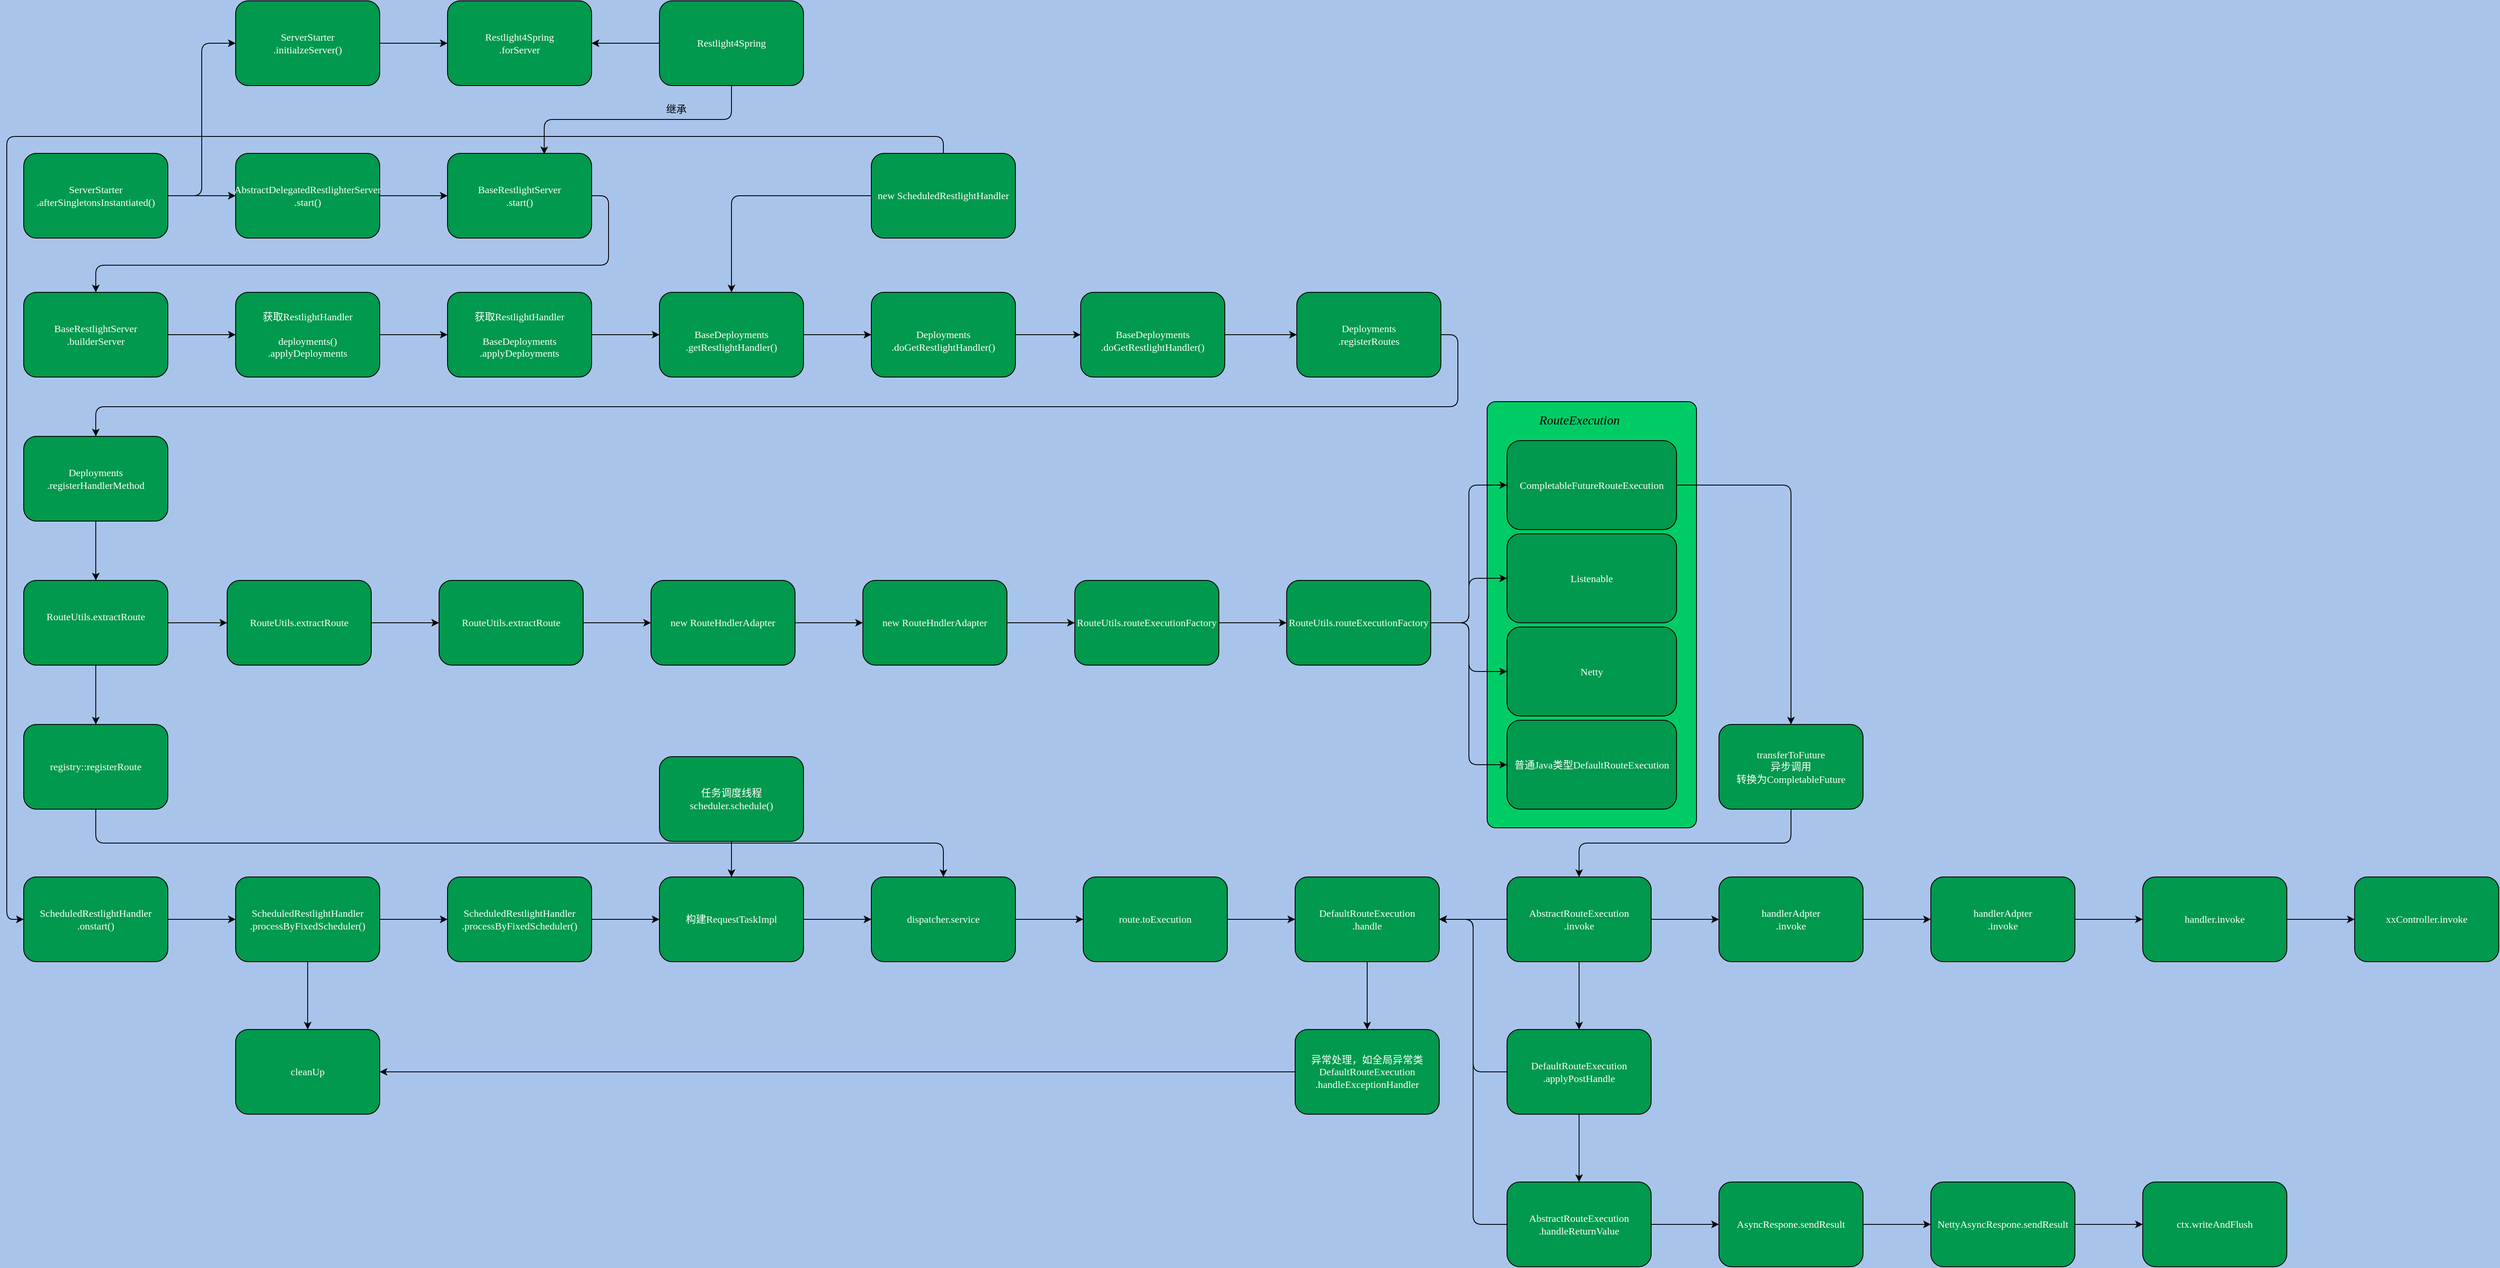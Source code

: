 <mxfile version="20.3.7" type="github">
  <diagram id="C5RBs43oDa-KdzZeNtuy" name="Page-1">
    <mxGraphModel dx="1422" dy="706" grid="0" gridSize="10" guides="1" tooltips="1" connect="1" arrows="1" fold="1" page="1" pageScale="1" pageWidth="827" pageHeight="1169" background="#A9C4EB" math="0" shadow="0">
      <root>
        <mxCell id="WIyWlLk6GJQsqaUBKTNV-0" />
        <mxCell id="WIyWlLk6GJQsqaUBKTNV-1" parent="WIyWlLk6GJQsqaUBKTNV-0" />
        <mxCell id="prYUTEqgyWqtFhs45lwp-0" value="" style="rounded=1;whiteSpace=wrap;html=1;fontFamily=Comic Sans MS;fontSize=11;fontColor=#FFFFFF;fillColor=#00CC66;arcSize=4;strokeWidth=1;" vertex="1" parent="WIyWlLk6GJQsqaUBKTNV-1">
          <mxGeometry x="1796.5" y="563" width="247" height="503" as="geometry" />
        </mxCell>
        <mxCell id="prYUTEqgyWqtFhs45lwp-1" value="" style="edgeStyle=orthogonalEdgeStyle;rounded=0;orthogonalLoop=1;jettySize=auto;html=1;fontColor=#FFFFFF;fontFamily=Comic Sans MS;" edge="1" parent="WIyWlLk6GJQsqaUBKTNV-1" source="prYUTEqgyWqtFhs45lwp-2" target="prYUTEqgyWqtFhs45lwp-5">
          <mxGeometry relative="1" as="geometry" />
        </mxCell>
        <object label="Deployments&lt;br&gt;.registerHandlerMethod&lt;font&gt;&lt;br&gt;&lt;/font&gt;" placeholders="1" type="party" name="Party" id="prYUTEqgyWqtFhs45lwp-2">
          <mxCell style="rounded=1;whiteSpace=wrap;html=1;comic=0;recursiveResize=1;fillColor=#00994D;fontColor=#FFFFFF;fontFamily=Comic Sans MS;" vertex="1" parent="WIyWlLk6GJQsqaUBKTNV-1">
            <mxGeometry x="70" y="604" width="170" height="100" as="geometry" />
          </mxCell>
        </object>
        <mxCell id="prYUTEqgyWqtFhs45lwp-3" value="" style="edgeStyle=orthogonalEdgeStyle;rounded=0;orthogonalLoop=1;jettySize=auto;html=1;fontColor=#FFFFFF;fontFamily=Comic Sans MS;" edge="1" parent="WIyWlLk6GJQsqaUBKTNV-1" source="prYUTEqgyWqtFhs45lwp-5" target="prYUTEqgyWqtFhs45lwp-7">
          <mxGeometry relative="1" as="geometry" />
        </mxCell>
        <mxCell id="prYUTEqgyWqtFhs45lwp-4" value="" style="edgeStyle=orthogonalEdgeStyle;rounded=0;orthogonalLoop=1;jettySize=auto;html=1;fontColor=#FFFFFF;fontFamily=Comic Sans MS;" edge="1" parent="WIyWlLk6GJQsqaUBKTNV-1" source="prYUTEqgyWqtFhs45lwp-5" target="prYUTEqgyWqtFhs45lwp-9">
          <mxGeometry relative="1" as="geometry" />
        </mxCell>
        <object label="RouteUtils.extractRoute&lt;br&gt;&lt;font&gt;&lt;br&gt;&lt;/font&gt;" placeholders="1" type="party" name="Party" id="prYUTEqgyWqtFhs45lwp-5">
          <mxCell style="rounded=1;whiteSpace=wrap;html=1;comic=0;recursiveResize=1;fillColor=#00994D;fontColor=#FFFFFF;fontFamily=Comic Sans MS;" vertex="1" parent="WIyWlLk6GJQsqaUBKTNV-1">
            <mxGeometry x="70" y="774" width="170" height="100" as="geometry" />
          </mxCell>
        </object>
        <mxCell id="prYUTEqgyWqtFhs45lwp-6" value="" style="edgeStyle=orthogonalEdgeStyle;shape=connector;rounded=1;orthogonalLoop=1;jettySize=auto;html=1;labelBackgroundColor=default;fontFamily=Comic Sans MS;fontSize=11;fontColor=#FFFFFF;endArrow=classic;strokeColor=default;entryX=0.5;entryY=0;entryDx=0;entryDy=0;exitX=0.5;exitY=1;exitDx=0;exitDy=0;" edge="1" parent="WIyWlLk6GJQsqaUBKTNV-1" source="prYUTEqgyWqtFhs45lwp-7" target="prYUTEqgyWqtFhs45lwp-71">
          <mxGeometry relative="1" as="geometry">
            <mxPoint x="320" y="994" as="targetPoint" />
          </mxGeometry>
        </mxCell>
        <object label="registry::registerRoute" placeholders="1" type="party" name="Party" id="prYUTEqgyWqtFhs45lwp-7">
          <mxCell style="rounded=1;whiteSpace=wrap;html=1;comic=0;recursiveResize=1;fillColor=#00994D;fontColor=#FFFFFF;fontFamily=Comic Sans MS;" vertex="1" parent="WIyWlLk6GJQsqaUBKTNV-1">
            <mxGeometry x="70" y="944" width="170" height="100" as="geometry" />
          </mxCell>
        </object>
        <mxCell id="prYUTEqgyWqtFhs45lwp-8" value="" style="edgeStyle=orthogonalEdgeStyle;rounded=0;orthogonalLoop=1;jettySize=auto;html=1;fontColor=#FFFFFF;fontFamily=Comic Sans MS;" edge="1" parent="WIyWlLk6GJQsqaUBKTNV-1" source="prYUTEqgyWqtFhs45lwp-9" target="prYUTEqgyWqtFhs45lwp-11">
          <mxGeometry relative="1" as="geometry" />
        </mxCell>
        <object label="&lt;font&gt;RouteUtils.extractRoute&lt;br&gt;&lt;/font&gt;" placeholders="1" type="party" name="Party" id="prYUTEqgyWqtFhs45lwp-9">
          <mxCell style="rounded=1;whiteSpace=wrap;html=1;comic=0;recursiveResize=1;fillColor=#00994D;fontColor=#FFFFFF;fontFamily=Comic Sans MS;" vertex="1" parent="WIyWlLk6GJQsqaUBKTNV-1">
            <mxGeometry x="310" y="774" width="170" height="100" as="geometry" />
          </mxCell>
        </object>
        <mxCell id="prYUTEqgyWqtFhs45lwp-10" value="" style="edgeStyle=orthogonalEdgeStyle;rounded=0;orthogonalLoop=1;jettySize=auto;html=1;fontColor=#FFFFFF;fontFamily=Comic Sans MS;" edge="1" parent="WIyWlLk6GJQsqaUBKTNV-1" source="prYUTEqgyWqtFhs45lwp-11" target="prYUTEqgyWqtFhs45lwp-13">
          <mxGeometry relative="1" as="geometry" />
        </mxCell>
        <object label="&lt;font&gt;RouteUtils.extractRoute&lt;br&gt;&lt;/font&gt;" placeholders="1" type="party" name="Party" id="prYUTEqgyWqtFhs45lwp-11">
          <mxCell style="rounded=1;whiteSpace=wrap;html=1;comic=0;recursiveResize=1;fillColor=#00994D;fontColor=#FFFFFF;fontFamily=Comic Sans MS;" vertex="1" parent="WIyWlLk6GJQsqaUBKTNV-1">
            <mxGeometry x="560" y="774" width="170" height="100" as="geometry" />
          </mxCell>
        </object>
        <mxCell id="prYUTEqgyWqtFhs45lwp-12" value="" style="edgeStyle=orthogonalEdgeStyle;rounded=0;orthogonalLoop=1;jettySize=auto;html=1;fontColor=#FFFFFF;fontFamily=Comic Sans MS;" edge="1" parent="WIyWlLk6GJQsqaUBKTNV-1" source="prYUTEqgyWqtFhs45lwp-13" target="prYUTEqgyWqtFhs45lwp-15">
          <mxGeometry relative="1" as="geometry" />
        </mxCell>
        <object label="&lt;font&gt;new RouteHndlerAdapter&lt;br&gt;&lt;/font&gt;" placeholders="1" type="party" name="Party" id="prYUTEqgyWqtFhs45lwp-13">
          <mxCell style="rounded=1;whiteSpace=wrap;html=1;comic=0;recursiveResize=1;fillColor=#00994D;fontColor=#FFFFFF;fontFamily=Comic Sans MS;" vertex="1" parent="WIyWlLk6GJQsqaUBKTNV-1">
            <mxGeometry x="810" y="774" width="170" height="100" as="geometry" />
          </mxCell>
        </object>
        <mxCell id="prYUTEqgyWqtFhs45lwp-14" value="" style="edgeStyle=orthogonalEdgeStyle;rounded=0;orthogonalLoop=1;jettySize=auto;html=1;fontColor=#FFFFFF;fontFamily=Comic Sans MS;" edge="1" parent="WIyWlLk6GJQsqaUBKTNV-1" source="prYUTEqgyWqtFhs45lwp-15" target="prYUTEqgyWqtFhs45lwp-17">
          <mxGeometry relative="1" as="geometry" />
        </mxCell>
        <object label="&lt;font&gt;new RouteHndlerAdapter&lt;br&gt;&lt;/font&gt;" placeholders="1" type="party" name="Party" id="prYUTEqgyWqtFhs45lwp-15">
          <mxCell style="rounded=1;whiteSpace=wrap;html=1;comic=0;recursiveResize=1;fillColor=#00994D;fontColor=#FFFFFF;fontFamily=Comic Sans MS;" vertex="1" parent="WIyWlLk6GJQsqaUBKTNV-1">
            <mxGeometry x="1060" y="774" width="170" height="100" as="geometry" />
          </mxCell>
        </object>
        <mxCell id="prYUTEqgyWqtFhs45lwp-16" value="" style="edgeStyle=orthogonalEdgeStyle;rounded=0;orthogonalLoop=1;jettySize=auto;html=1;fontColor=#FFFFFF;fontFamily=Comic Sans MS;" edge="1" parent="WIyWlLk6GJQsqaUBKTNV-1" source="prYUTEqgyWqtFhs45lwp-17" target="prYUTEqgyWqtFhs45lwp-22">
          <mxGeometry relative="1" as="geometry" />
        </mxCell>
        <object label="&lt;font&gt;RouteUtils.routeExecutionFactory&lt;br&gt;&lt;/font&gt;" placeholders="1" type="party" name="Party" id="prYUTEqgyWqtFhs45lwp-17">
          <mxCell style="rounded=1;whiteSpace=wrap;html=1;comic=0;recursiveResize=1;fillColor=#00994D;fontColor=#FFFFFF;fontFamily=Comic Sans MS;" vertex="1" parent="WIyWlLk6GJQsqaUBKTNV-1">
            <mxGeometry x="1310" y="774" width="170" height="100" as="geometry" />
          </mxCell>
        </object>
        <mxCell id="prYUTEqgyWqtFhs45lwp-18" style="edgeStyle=orthogonalEdgeStyle;rounded=1;orthogonalLoop=1;jettySize=auto;html=1;exitX=1;exitY=0.5;exitDx=0;exitDy=0;entryX=0;entryY=0.5;entryDx=0;entryDy=0;fontColor=#FFFFFF;fontFamily=Comic Sans MS;" edge="1" parent="WIyWlLk6GJQsqaUBKTNV-1" source="prYUTEqgyWqtFhs45lwp-22" target="prYUTEqgyWqtFhs45lwp-24">
          <mxGeometry relative="1" as="geometry" />
        </mxCell>
        <mxCell id="prYUTEqgyWqtFhs45lwp-19" style="edgeStyle=orthogonalEdgeStyle;rounded=1;orthogonalLoop=1;jettySize=auto;html=1;exitX=1;exitY=0.5;exitDx=0;exitDy=0;entryX=0;entryY=0.5;entryDx=0;entryDy=0;fontColor=#FFFFFF;fontFamily=Comic Sans MS;" edge="1" parent="WIyWlLk6GJQsqaUBKTNV-1" source="prYUTEqgyWqtFhs45lwp-22" target="prYUTEqgyWqtFhs45lwp-25">
          <mxGeometry relative="1" as="geometry" />
        </mxCell>
        <mxCell id="prYUTEqgyWqtFhs45lwp-20" style="edgeStyle=orthogonalEdgeStyle;rounded=1;orthogonalLoop=1;jettySize=auto;html=1;exitX=1;exitY=0.5;exitDx=0;exitDy=0;entryX=0;entryY=0.5;entryDx=0;entryDy=0;fontColor=#FFFFFF;fontFamily=Comic Sans MS;" edge="1" parent="WIyWlLk6GJQsqaUBKTNV-1" source="prYUTEqgyWqtFhs45lwp-22" target="prYUTEqgyWqtFhs45lwp-26">
          <mxGeometry relative="1" as="geometry" />
        </mxCell>
        <mxCell id="prYUTEqgyWqtFhs45lwp-21" style="edgeStyle=orthogonalEdgeStyle;rounded=1;orthogonalLoop=1;jettySize=auto;html=1;exitX=1;exitY=0.5;exitDx=0;exitDy=0;entryX=0;entryY=0.5;entryDx=0;entryDy=0;fontColor=#FFFFFF;fontFamily=Comic Sans MS;" edge="1" parent="WIyWlLk6GJQsqaUBKTNV-1" source="prYUTEqgyWqtFhs45lwp-22" target="prYUTEqgyWqtFhs45lwp-27">
          <mxGeometry relative="1" as="geometry" />
        </mxCell>
        <object label="&lt;font&gt;RouteUtils.routeExecutionFactory&lt;br&gt;&lt;/font&gt;" placeholders="1" type="party" name="Party" id="prYUTEqgyWqtFhs45lwp-22">
          <mxCell style="rounded=1;whiteSpace=wrap;html=1;comic=0;recursiveResize=1;fillColor=#00994D;fontColor=#FFFFFF;fontFamily=Comic Sans MS;" vertex="1" parent="WIyWlLk6GJQsqaUBKTNV-1">
            <mxGeometry x="1560" y="774" width="170" height="100" as="geometry" />
          </mxCell>
        </object>
        <mxCell id="prYUTEqgyWqtFhs45lwp-23" style="edgeStyle=orthogonalEdgeStyle;shape=connector;rounded=1;orthogonalLoop=1;jettySize=auto;html=1;exitX=1;exitY=0.5;exitDx=0;exitDy=0;labelBackgroundColor=default;fontFamily=Comic Sans MS;fontSize=15;fontColor=#000000;endArrow=classic;strokeColor=default;" edge="1" parent="WIyWlLk6GJQsqaUBKTNV-1" source="prYUTEqgyWqtFhs45lwp-24" target="prYUTEqgyWqtFhs45lwp-95">
          <mxGeometry relative="1" as="geometry" />
        </mxCell>
        <object label="&lt;font&gt;CompletableFutureRouteExecution&lt;br&gt;&lt;/font&gt;" placeholders="1" type="party" name="Party" id="prYUTEqgyWqtFhs45lwp-24">
          <mxCell style="rounded=1;whiteSpace=wrap;html=1;comic=0;recursiveResize=1;fillColor=#00994D;fontColor=#FFFFFF;fontFamily=Comic Sans MS;" vertex="1" parent="WIyWlLk6GJQsqaUBKTNV-1">
            <mxGeometry x="1820" y="609" width="200" height="105" as="geometry" />
          </mxCell>
        </object>
        <object label="&lt;font&gt;Listenable&lt;br&gt;&lt;/font&gt;" placeholders="1" type="party" name="Party" id="prYUTEqgyWqtFhs45lwp-25">
          <mxCell style="rounded=1;whiteSpace=wrap;html=1;comic=0;recursiveResize=1;fillColor=#00994D;fontColor=#FFFFFF;fontFamily=Comic Sans MS;" vertex="1" parent="WIyWlLk6GJQsqaUBKTNV-1">
            <mxGeometry x="1820" y="719" width="200" height="105" as="geometry" />
          </mxCell>
        </object>
        <object label="&lt;font&gt;Netty&lt;br&gt;&lt;/font&gt;" placeholders="1" type="party" name="Party" id="prYUTEqgyWqtFhs45lwp-26">
          <mxCell style="rounded=1;whiteSpace=wrap;html=1;comic=0;recursiveResize=1;fillColor=#00994D;fontColor=#FFFFFF;fontFamily=Comic Sans MS;" vertex="1" parent="WIyWlLk6GJQsqaUBKTNV-1">
            <mxGeometry x="1820" y="829" width="200" height="105" as="geometry" />
          </mxCell>
        </object>
        <object label="&lt;font&gt;普通Java类型DefaultRouteExecution&lt;br&gt;&lt;/font&gt;" placeholders="1" type="party" name="Party" id="prYUTEqgyWqtFhs45lwp-27">
          <mxCell style="rounded=1;whiteSpace=wrap;html=1;comic=0;recursiveResize=1;fillColor=#00994D;fontColor=#FFFFFF;fontFamily=Comic Sans MS;" vertex="1" parent="WIyWlLk6GJQsqaUBKTNV-1">
            <mxGeometry x="1820" y="939" width="200" height="105" as="geometry" />
          </mxCell>
        </object>
        <mxCell id="prYUTEqgyWqtFhs45lwp-28" value="" style="edgeStyle=orthogonalEdgeStyle;rounded=1;orthogonalLoop=1;jettySize=auto;html=1;fontColor=#FFFFFF;fontFamily=Comic Sans MS;" edge="1" parent="WIyWlLk6GJQsqaUBKTNV-1" source="prYUTEqgyWqtFhs45lwp-29" target="prYUTEqgyWqtFhs45lwp-31">
          <mxGeometry relative="1" as="geometry" />
        </mxCell>
        <object label="BaseRestlightServer&lt;br&gt;.builderServer&lt;font&gt;&lt;br&gt;&lt;/font&gt;" placeholders="1" type="party" name="Party" id="prYUTEqgyWqtFhs45lwp-29">
          <mxCell style="rounded=1;whiteSpace=wrap;html=1;comic=0;recursiveResize=1;fillColor=#00994D;fontColor=#FFFFFF;fontFamily=Comic Sans MS;" vertex="1" parent="WIyWlLk6GJQsqaUBKTNV-1">
            <mxGeometry x="70" y="434" width="170" height="100" as="geometry" />
          </mxCell>
        </object>
        <mxCell id="prYUTEqgyWqtFhs45lwp-30" value="" style="edgeStyle=orthogonalEdgeStyle;rounded=1;orthogonalLoop=1;jettySize=auto;html=1;fontColor=#FFFFFF;fontFamily=Comic Sans MS;" edge="1" parent="WIyWlLk6GJQsqaUBKTNV-1" source="prYUTEqgyWqtFhs45lwp-31" target="prYUTEqgyWqtFhs45lwp-33">
          <mxGeometry relative="1" as="geometry" />
        </mxCell>
        <object label="&lt;font&gt;获取RestlightHandler&lt;br&gt;&lt;br&gt;deployments()&lt;br&gt;.applyDeployments&lt;br&gt;&lt;/font&gt;" placeholders="1" type="party" name="Party" id="prYUTEqgyWqtFhs45lwp-31">
          <mxCell style="rounded=1;whiteSpace=wrap;html=1;comic=0;recursiveResize=1;fillColor=#00994D;fontColor=#FFFFFF;fontFamily=Comic Sans MS;" vertex="1" parent="WIyWlLk6GJQsqaUBKTNV-1">
            <mxGeometry x="320" y="434" width="170" height="100" as="geometry" />
          </mxCell>
        </object>
        <mxCell id="prYUTEqgyWqtFhs45lwp-32" value="" style="edgeStyle=orthogonalEdgeStyle;rounded=1;orthogonalLoop=1;jettySize=auto;html=1;fontColor=#FFFFFF;fontFamily=Comic Sans MS;" edge="1" parent="WIyWlLk6GJQsqaUBKTNV-1" source="prYUTEqgyWqtFhs45lwp-33" target="prYUTEqgyWqtFhs45lwp-35">
          <mxGeometry relative="1" as="geometry" />
        </mxCell>
        <object label="&lt;font&gt;获取RestlightHandler&lt;br&gt;&lt;br&gt;BaseDeployments&lt;br&gt;.applyDeployments&lt;br&gt;&lt;/font&gt;" placeholders="1" type="party" name="Party" id="prYUTEqgyWqtFhs45lwp-33">
          <mxCell style="rounded=1;whiteSpace=wrap;html=1;comic=0;recursiveResize=1;fillColor=#00994D;fontColor=#FFFFFF;fontFamily=Comic Sans MS;" vertex="1" parent="WIyWlLk6GJQsqaUBKTNV-1">
            <mxGeometry x="570" y="434" width="170" height="100" as="geometry" />
          </mxCell>
        </object>
        <mxCell id="prYUTEqgyWqtFhs45lwp-34" value="" style="edgeStyle=orthogonalEdgeStyle;rounded=1;orthogonalLoop=1;jettySize=auto;html=1;fontColor=#FFFFFF;fontFamily=Comic Sans MS;" edge="1" parent="WIyWlLk6GJQsqaUBKTNV-1" source="prYUTEqgyWqtFhs45lwp-35" target="prYUTEqgyWqtFhs45lwp-37">
          <mxGeometry relative="1" as="geometry" />
        </mxCell>
        <object label="&lt;font&gt;&lt;br&gt;BaseDeployments&lt;br&gt;.getRestlightHandler()&lt;br&gt;&lt;/font&gt;" placeholders="1" type="party" name="Party" id="prYUTEqgyWqtFhs45lwp-35">
          <mxCell style="rounded=1;whiteSpace=wrap;html=1;comic=0;recursiveResize=1;fillColor=#00994D;fontColor=#FFFFFF;fontFamily=Comic Sans MS;" vertex="1" parent="WIyWlLk6GJQsqaUBKTNV-1">
            <mxGeometry x="820" y="434" width="170" height="100" as="geometry" />
          </mxCell>
        </object>
        <mxCell id="prYUTEqgyWqtFhs45lwp-36" style="edgeStyle=orthogonalEdgeStyle;rounded=1;orthogonalLoop=1;jettySize=auto;html=1;exitX=1;exitY=0.5;exitDx=0;exitDy=0;entryX=0;entryY=0.5;entryDx=0;entryDy=0;fontColor=#FFFFFF;fontFamily=Comic Sans MS;" edge="1" parent="WIyWlLk6GJQsqaUBKTNV-1" source="prYUTEqgyWqtFhs45lwp-37" target="prYUTEqgyWqtFhs45lwp-41">
          <mxGeometry relative="1" as="geometry" />
        </mxCell>
        <object label="&lt;font&gt;&lt;br&gt;Deployments&lt;br&gt;.doGetRestlightHandler()&lt;br&gt;&lt;/font&gt;" placeholders="1" type="party" name="Party" id="prYUTEqgyWqtFhs45lwp-37">
          <mxCell style="rounded=1;whiteSpace=wrap;html=1;comic=0;recursiveResize=1;fillColor=#00994D;fontColor=#FFFFFF;fontFamily=Comic Sans MS;" vertex="1" parent="WIyWlLk6GJQsqaUBKTNV-1">
            <mxGeometry x="1070" y="434" width="170" height="100" as="geometry" />
          </mxCell>
        </object>
        <mxCell id="prYUTEqgyWqtFhs45lwp-38" style="edgeStyle=orthogonalEdgeStyle;rounded=1;orthogonalLoop=1;jettySize=auto;html=1;exitX=1;exitY=0.5;exitDx=0;exitDy=0;fontColor=#FFFFFF;fontFamily=Comic Sans MS;" edge="1" parent="WIyWlLk6GJQsqaUBKTNV-1" source="prYUTEqgyWqtFhs45lwp-39" target="prYUTEqgyWqtFhs45lwp-2">
          <mxGeometry relative="1" as="geometry" />
        </mxCell>
        <object label="&lt;font&gt;Deployments&lt;br&gt;.registerRoutes&lt;br&gt;&lt;/font&gt;" placeholders="1" type="party" name="Party" id="prYUTEqgyWqtFhs45lwp-39">
          <mxCell style="rounded=1;whiteSpace=wrap;html=1;comic=0;recursiveResize=1;fillColor=#00994D;fontColor=#FFFFFF;fontFamily=Comic Sans MS;" vertex="1" parent="WIyWlLk6GJQsqaUBKTNV-1">
            <mxGeometry x="1572" y="434" width="170" height="100" as="geometry" />
          </mxCell>
        </object>
        <mxCell id="prYUTEqgyWqtFhs45lwp-40" style="edgeStyle=orthogonalEdgeStyle;rounded=1;orthogonalLoop=1;jettySize=auto;html=1;exitX=1;exitY=0.5;exitDx=0;exitDy=0;entryX=0;entryY=0.5;entryDx=0;entryDy=0;fontColor=#FFFFFF;fontFamily=Comic Sans MS;" edge="1" parent="WIyWlLk6GJQsqaUBKTNV-1" source="prYUTEqgyWqtFhs45lwp-41" target="prYUTEqgyWqtFhs45lwp-39">
          <mxGeometry relative="1" as="geometry" />
        </mxCell>
        <object label="&lt;font&gt;&lt;br&gt;BaseDeployments&lt;br&gt;.doGetRestlightHandler()&lt;br&gt;&lt;/font&gt;" placeholders="1" type="party" name="Party" id="prYUTEqgyWqtFhs45lwp-41">
          <mxCell style="rounded=1;whiteSpace=wrap;html=1;comic=0;recursiveResize=1;fillColor=#00994D;fontColor=#FFFFFF;fontFamily=Comic Sans MS;" vertex="1" parent="WIyWlLk6GJQsqaUBKTNV-1">
            <mxGeometry x="1317" y="434" width="170" height="100" as="geometry" />
          </mxCell>
        </object>
        <mxCell id="prYUTEqgyWqtFhs45lwp-42" value="" style="edgeStyle=orthogonalEdgeStyle;rounded=1;orthogonalLoop=1;jettySize=auto;html=1;fontColor=#FFFFFF;fontFamily=Comic Sans MS;" edge="1" parent="WIyWlLk6GJQsqaUBKTNV-1" source="prYUTEqgyWqtFhs45lwp-44" target="prYUTEqgyWqtFhs45lwp-46">
          <mxGeometry relative="1" as="geometry" />
        </mxCell>
        <mxCell id="prYUTEqgyWqtFhs45lwp-43" style="edgeStyle=orthogonalEdgeStyle;rounded=1;orthogonalLoop=1;jettySize=auto;html=1;exitX=1;exitY=0.5;exitDx=0;exitDy=0;entryX=0;entryY=0.5;entryDx=0;entryDy=0;fontColor=#FFFFFF;fontFamily=Comic Sans MS;" edge="1" parent="WIyWlLk6GJQsqaUBKTNV-1" source="prYUTEqgyWqtFhs45lwp-44" target="prYUTEqgyWqtFhs45lwp-50">
          <mxGeometry relative="1" as="geometry" />
        </mxCell>
        <object label="&lt;font&gt;ServerStarter&lt;br&gt;.afterSingletonsInstantiated()&lt;br&gt;&lt;/font&gt;" placeholders="1" type="party" name="Party" id="prYUTEqgyWqtFhs45lwp-44">
          <mxCell style="rounded=1;whiteSpace=wrap;html=1;comic=0;recursiveResize=1;fillColor=#00994D;fontColor=#FFFFFF;fontFamily=Comic Sans MS;" vertex="1" parent="WIyWlLk6GJQsqaUBKTNV-1">
            <mxGeometry x="70" y="270" width="170" height="100" as="geometry" />
          </mxCell>
        </object>
        <mxCell id="prYUTEqgyWqtFhs45lwp-45" value="" style="edgeStyle=orthogonalEdgeStyle;rounded=1;orthogonalLoop=1;jettySize=auto;html=1;fontColor=#FFFFFF;fontFamily=Comic Sans MS;" edge="1" parent="WIyWlLk6GJQsqaUBKTNV-1" source="prYUTEqgyWqtFhs45lwp-46" target="prYUTEqgyWqtFhs45lwp-48">
          <mxGeometry relative="1" as="geometry" />
        </mxCell>
        <object label="&lt;font&gt;AbstractDelegatedRestlighterServer&lt;br&gt;.start()&lt;br&gt;&lt;/font&gt;" placeholders="1" type="party" name="Party" id="prYUTEqgyWqtFhs45lwp-46">
          <mxCell style="rounded=1;whiteSpace=wrap;html=1;comic=0;recursiveResize=1;fillColor=#00994D;fontColor=#FFFFFF;fontFamily=Comic Sans MS;" vertex="1" parent="WIyWlLk6GJQsqaUBKTNV-1">
            <mxGeometry x="320" y="270" width="170" height="100" as="geometry" />
          </mxCell>
        </object>
        <mxCell id="prYUTEqgyWqtFhs45lwp-47" style="edgeStyle=orthogonalEdgeStyle;rounded=1;orthogonalLoop=1;jettySize=auto;html=1;exitX=1;exitY=0.5;exitDx=0;exitDy=0;fontColor=#FFFFFF;fontFamily=Comic Sans MS;" edge="1" parent="WIyWlLk6GJQsqaUBKTNV-1" source="prYUTEqgyWqtFhs45lwp-48" target="prYUTEqgyWqtFhs45lwp-29">
          <mxGeometry relative="1" as="geometry" />
        </mxCell>
        <object label="&lt;font&gt;BaseRestlightServer&lt;br&gt;.start()&lt;br&gt;&lt;/font&gt;" placeholders="1" type="party" name="Party" id="prYUTEqgyWqtFhs45lwp-48">
          <mxCell style="rounded=1;whiteSpace=wrap;html=1;comic=0;recursiveResize=1;fillColor=#00994D;fontColor=#FFFFFF;fontFamily=Comic Sans MS;" vertex="1" parent="WIyWlLk6GJQsqaUBKTNV-1">
            <mxGeometry x="570" y="270" width="170" height="100" as="geometry" />
          </mxCell>
        </object>
        <mxCell id="prYUTEqgyWqtFhs45lwp-49" value="" style="edgeStyle=orthogonalEdgeStyle;rounded=1;orthogonalLoop=1;jettySize=auto;html=1;fontColor=#FFFFFF;fontFamily=Comic Sans MS;" edge="1" parent="WIyWlLk6GJQsqaUBKTNV-1" source="prYUTEqgyWqtFhs45lwp-50" target="prYUTEqgyWqtFhs45lwp-51">
          <mxGeometry relative="1" as="geometry" />
        </mxCell>
        <object label="&lt;font&gt;ServerStarter&lt;br&gt;.initialzeServer()&lt;br&gt;&lt;/font&gt;" placeholders="1" type="party" name="Party" id="prYUTEqgyWqtFhs45lwp-50">
          <mxCell style="rounded=1;whiteSpace=wrap;html=1;comic=0;recursiveResize=1;fillColor=#00994D;fontColor=#FFFFFF;fontFamily=Comic Sans MS;" vertex="1" parent="WIyWlLk6GJQsqaUBKTNV-1">
            <mxGeometry x="320" y="90" width="170" height="100" as="geometry" />
          </mxCell>
        </object>
        <object label="&lt;font&gt;Restlight4Spring&lt;br&gt;.forServer&lt;br&gt;&lt;/font&gt;" placeholders="1" type="party" name="Party" id="prYUTEqgyWqtFhs45lwp-51">
          <mxCell style="rounded=1;whiteSpace=wrap;html=1;comic=0;recursiveResize=1;fillColor=#00994D;fontColor=#FFFFFF;fontFamily=Comic Sans MS;" vertex="1" parent="WIyWlLk6GJQsqaUBKTNV-1">
            <mxGeometry x="570" y="90" width="170" height="100" as="geometry" />
          </mxCell>
        </object>
        <mxCell id="prYUTEqgyWqtFhs45lwp-52" style="edgeStyle=orthogonalEdgeStyle;rounded=1;orthogonalLoop=1;jettySize=auto;html=1;exitX=0;exitY=0.5;exitDx=0;exitDy=0;entryX=1;entryY=0.5;entryDx=0;entryDy=0;fontColor=#FFFFFF;fontFamily=Comic Sans MS;" edge="1" parent="WIyWlLk6GJQsqaUBKTNV-1" source="prYUTEqgyWqtFhs45lwp-54" target="prYUTEqgyWqtFhs45lwp-51">
          <mxGeometry relative="1" as="geometry" />
        </mxCell>
        <mxCell id="prYUTEqgyWqtFhs45lwp-53" style="edgeStyle=orthogonalEdgeStyle;rounded=1;orthogonalLoop=1;jettySize=auto;html=1;exitX=0.5;exitY=1;exitDx=0;exitDy=0;entryX=0.671;entryY=0.01;entryDx=0;entryDy=0;entryPerimeter=0;fontColor=#FFFFFF;fontFamily=Comic Sans MS;" edge="1" parent="WIyWlLk6GJQsqaUBKTNV-1" source="prYUTEqgyWqtFhs45lwp-54" target="prYUTEqgyWqtFhs45lwp-48">
          <mxGeometry relative="1" as="geometry" />
        </mxCell>
        <object label="&lt;font&gt;Restlight4Spring&lt;br&gt;&lt;/font&gt;" placeholders="1" type="party" name="Party" id="prYUTEqgyWqtFhs45lwp-54">
          <mxCell style="rounded=1;whiteSpace=wrap;html=1;comic=0;recursiveResize=1;fillColor=#00994D;fontColor=#FFFFFF;fontFamily=Comic Sans MS;" vertex="1" parent="WIyWlLk6GJQsqaUBKTNV-1">
            <mxGeometry x="820" y="90" width="170" height="100" as="geometry" />
          </mxCell>
        </object>
        <mxCell id="prYUTEqgyWqtFhs45lwp-55" value="继承" style="text;html=1;strokeColor=none;fillColor=none;align=center;verticalAlign=middle;whiteSpace=wrap;rounded=0;fontColor=#000000;fontFamily=Comic Sans MS;" vertex="1" parent="WIyWlLk6GJQsqaUBKTNV-1">
          <mxGeometry x="810" y="203" width="60" height="30" as="geometry" />
        </mxCell>
        <mxCell id="prYUTEqgyWqtFhs45lwp-56" style="edgeStyle=orthogonalEdgeStyle;shape=connector;rounded=1;orthogonalLoop=1;jettySize=auto;html=1;exitX=0;exitY=0.5;exitDx=0;exitDy=0;entryX=0.5;entryY=0;entryDx=0;entryDy=0;labelBackgroundColor=default;fontFamily=Comic Sans MS;fontSize=11;fontColor=#FFFFFF;endArrow=classic;strokeColor=default;" edge="1" parent="WIyWlLk6GJQsqaUBKTNV-1" source="prYUTEqgyWqtFhs45lwp-58" target="prYUTEqgyWqtFhs45lwp-35">
          <mxGeometry relative="1" as="geometry" />
        </mxCell>
        <mxCell id="prYUTEqgyWqtFhs45lwp-57" style="edgeStyle=orthogonalEdgeStyle;shape=connector;rounded=1;orthogonalLoop=1;jettySize=auto;html=1;exitX=0.5;exitY=0;exitDx=0;exitDy=0;entryX=0;entryY=0.5;entryDx=0;entryDy=0;labelBackgroundColor=default;fontFamily=Comic Sans MS;fontSize=11;fontColor=#FFFFFF;endArrow=classic;strokeColor=default;" edge="1" parent="WIyWlLk6GJQsqaUBKTNV-1" source="prYUTEqgyWqtFhs45lwp-58" target="prYUTEqgyWqtFhs45lwp-60">
          <mxGeometry relative="1" as="geometry" />
        </mxCell>
        <object label="&lt;font&gt;new ScheduledRestlightHandler&lt;br&gt;&lt;/font&gt;" placeholders="1" type="party" name="Party" id="prYUTEqgyWqtFhs45lwp-58">
          <mxCell style="rounded=1;whiteSpace=wrap;html=1;comic=0;recursiveResize=1;fillColor=#00994D;fontColor=#FFFFFF;fontFamily=Comic Sans MS;" vertex="1" parent="WIyWlLk6GJQsqaUBKTNV-1">
            <mxGeometry x="1070" y="270" width="170" height="100" as="geometry" />
          </mxCell>
        </object>
        <mxCell id="prYUTEqgyWqtFhs45lwp-59" value="" style="edgeStyle=orthogonalEdgeStyle;shape=connector;rounded=1;orthogonalLoop=1;jettySize=auto;html=1;labelBackgroundColor=default;fontFamily=Comic Sans MS;fontSize=11;fontColor=#FFFFFF;endArrow=classic;strokeColor=default;" edge="1" parent="WIyWlLk6GJQsqaUBKTNV-1" source="prYUTEqgyWqtFhs45lwp-60" target="prYUTEqgyWqtFhs45lwp-63">
          <mxGeometry relative="1" as="geometry" />
        </mxCell>
        <object label="ScheduledRestlightHandler&lt;br&gt;.onstart()" placeholders="1" type="party" name="Party" id="prYUTEqgyWqtFhs45lwp-60">
          <mxCell style="rounded=1;whiteSpace=wrap;html=1;comic=0;recursiveResize=1;fillColor=#00994D;fontColor=#FFFFFF;fontFamily=Comic Sans MS;" vertex="1" parent="WIyWlLk6GJQsqaUBKTNV-1">
            <mxGeometry x="70" y="1124" width="170" height="100" as="geometry" />
          </mxCell>
        </object>
        <mxCell id="prYUTEqgyWqtFhs45lwp-61" value="" style="edgeStyle=orthogonalEdgeStyle;shape=connector;rounded=1;orthogonalLoop=1;jettySize=auto;html=1;labelBackgroundColor=default;fontFamily=Comic Sans MS;fontSize=11;fontColor=#FFFFFF;endArrow=classic;strokeColor=default;" edge="1" parent="WIyWlLk6GJQsqaUBKTNV-1" source="prYUTEqgyWqtFhs45lwp-63" target="prYUTEqgyWqtFhs45lwp-65">
          <mxGeometry relative="1" as="geometry" />
        </mxCell>
        <mxCell id="prYUTEqgyWqtFhs45lwp-62" style="edgeStyle=orthogonalEdgeStyle;shape=connector;rounded=1;orthogonalLoop=1;jettySize=auto;html=1;exitX=0.5;exitY=1;exitDx=0;exitDy=0;entryX=0.5;entryY=0;entryDx=0;entryDy=0;labelBackgroundColor=default;fontFamily=Comic Sans MS;fontSize=15;fontColor=#000000;endArrow=classic;strokeColor=default;" edge="1" parent="WIyWlLk6GJQsqaUBKTNV-1" source="prYUTEqgyWqtFhs45lwp-63" target="prYUTEqgyWqtFhs45lwp-98">
          <mxGeometry relative="1" as="geometry" />
        </mxCell>
        <object label="ScheduledRestlightHandler&lt;br&gt;.processByFixedScheduler()" placeholders="1" type="party" name="Party" id="prYUTEqgyWqtFhs45lwp-63">
          <mxCell style="rounded=1;whiteSpace=wrap;html=1;comic=0;recursiveResize=1;fillColor=#00994D;fontColor=#FFFFFF;fontFamily=Comic Sans MS;" vertex="1" parent="WIyWlLk6GJQsqaUBKTNV-1">
            <mxGeometry x="320" y="1124" width="170" height="100" as="geometry" />
          </mxCell>
        </object>
        <mxCell id="prYUTEqgyWqtFhs45lwp-64" value="" style="edgeStyle=orthogonalEdgeStyle;shape=connector;rounded=1;orthogonalLoop=1;jettySize=auto;html=1;labelBackgroundColor=default;fontFamily=Comic Sans MS;fontSize=11;fontColor=#FFFFFF;endArrow=classic;strokeColor=default;" edge="1" parent="WIyWlLk6GJQsqaUBKTNV-1" source="prYUTEqgyWqtFhs45lwp-65" target="prYUTEqgyWqtFhs45lwp-67">
          <mxGeometry relative="1" as="geometry" />
        </mxCell>
        <object label="ScheduledRestlightHandler&lt;br&gt;.processByFixedScheduler()" placeholders="1" type="party" name="Party" id="prYUTEqgyWqtFhs45lwp-65">
          <mxCell style="rounded=1;whiteSpace=wrap;html=1;comic=0;recursiveResize=1;fillColor=#00994D;fontColor=#FFFFFF;fontFamily=Comic Sans MS;" vertex="1" parent="WIyWlLk6GJQsqaUBKTNV-1">
            <mxGeometry x="570" y="1124" width="170" height="100" as="geometry" />
          </mxCell>
        </object>
        <mxCell id="prYUTEqgyWqtFhs45lwp-66" style="edgeStyle=orthogonalEdgeStyle;shape=connector;rounded=1;orthogonalLoop=1;jettySize=auto;html=1;exitX=1;exitY=0.5;exitDx=0;exitDy=0;labelBackgroundColor=default;fontFamily=Comic Sans MS;fontSize=11;fontColor=#FFFFFF;endArrow=classic;strokeColor=default;" edge="1" parent="WIyWlLk6GJQsqaUBKTNV-1" source="prYUTEqgyWqtFhs45lwp-67" target="prYUTEqgyWqtFhs45lwp-71">
          <mxGeometry relative="1" as="geometry" />
        </mxCell>
        <object label="构建RequestTaskImpl" placeholders="1" type="party" name="Party" id="prYUTEqgyWqtFhs45lwp-67">
          <mxCell style="rounded=1;whiteSpace=wrap;html=1;comic=0;recursiveResize=1;fillColor=#00994D;fontColor=#FFFFFF;fontFamily=Comic Sans MS;" vertex="1" parent="WIyWlLk6GJQsqaUBKTNV-1">
            <mxGeometry x="820" y="1124" width="170" height="100" as="geometry" />
          </mxCell>
        </object>
        <mxCell id="prYUTEqgyWqtFhs45lwp-68" style="edgeStyle=orthogonalEdgeStyle;shape=connector;rounded=1;orthogonalLoop=1;jettySize=auto;html=1;exitX=0.5;exitY=1;exitDx=0;exitDy=0;entryX=0.5;entryY=0;entryDx=0;entryDy=0;labelBackgroundColor=default;fontFamily=Comic Sans MS;fontSize=11;fontColor=#FFFFFF;endArrow=classic;strokeColor=default;" edge="1" parent="WIyWlLk6GJQsqaUBKTNV-1" source="prYUTEqgyWqtFhs45lwp-69" target="prYUTEqgyWqtFhs45lwp-67">
          <mxGeometry relative="1" as="geometry" />
        </mxCell>
        <object label="任务调度线程scheduler.schedule()" placeholders="1" type="party" name="Party" id="prYUTEqgyWqtFhs45lwp-69">
          <mxCell style="rounded=1;whiteSpace=wrap;html=1;comic=0;recursiveResize=1;fillColor=#00994D;fontColor=#FFFFFF;fontFamily=Comic Sans MS;" vertex="1" parent="WIyWlLk6GJQsqaUBKTNV-1">
            <mxGeometry x="820" y="982" width="170" height="100" as="geometry" />
          </mxCell>
        </object>
        <mxCell id="prYUTEqgyWqtFhs45lwp-70" value="" style="edgeStyle=orthogonalEdgeStyle;shape=connector;rounded=1;orthogonalLoop=1;jettySize=auto;html=1;labelBackgroundColor=default;fontFamily=Comic Sans MS;fontSize=11;fontColor=#FFFFFF;endArrow=classic;strokeColor=default;" edge="1" parent="WIyWlLk6GJQsqaUBKTNV-1" source="prYUTEqgyWqtFhs45lwp-71" target="prYUTEqgyWqtFhs45lwp-73">
          <mxGeometry relative="1" as="geometry" />
        </mxCell>
        <object label="dispatcher.service" placeholders="1" type="party" name="Party" id="prYUTEqgyWqtFhs45lwp-71">
          <mxCell style="rounded=1;whiteSpace=wrap;html=1;comic=0;recursiveResize=1;fillColor=#00994D;fontColor=#FFFFFF;fontFamily=Comic Sans MS;" vertex="1" parent="WIyWlLk6GJQsqaUBKTNV-1">
            <mxGeometry x="1070" y="1124" width="170" height="100" as="geometry" />
          </mxCell>
        </object>
        <mxCell id="prYUTEqgyWqtFhs45lwp-72" value="" style="edgeStyle=orthogonalEdgeStyle;shape=connector;rounded=1;orthogonalLoop=1;jettySize=auto;html=1;labelBackgroundColor=default;fontFamily=Comic Sans MS;fontSize=15;fontColor=#000000;endArrow=classic;strokeColor=default;" edge="1" parent="WIyWlLk6GJQsqaUBKTNV-1" source="prYUTEqgyWqtFhs45lwp-73" target="prYUTEqgyWqtFhs45lwp-76">
          <mxGeometry relative="1" as="geometry" />
        </mxCell>
        <object label="route.toExecution" placeholders="1" type="party" name="Party" id="prYUTEqgyWqtFhs45lwp-73">
          <mxCell style="rounded=1;whiteSpace=wrap;html=1;comic=0;recursiveResize=1;fillColor=#00994D;fontColor=#FFFFFF;fontFamily=Comic Sans MS;" vertex="1" parent="WIyWlLk6GJQsqaUBKTNV-1">
            <mxGeometry x="1320" y="1124" width="170" height="100" as="geometry" />
          </mxCell>
        </object>
        <mxCell id="prYUTEqgyWqtFhs45lwp-74" value="RouteExecution" style="text;html=1;strokeColor=none;fillColor=none;align=center;verticalAlign=middle;whiteSpace=wrap;rounded=0;fontFamily=Comic Sans MS;fontSize=15;fontColor=#000000;fontStyle=2" vertex="1" parent="WIyWlLk6GJQsqaUBKTNV-1">
          <mxGeometry x="1847" y="568" width="117" height="32" as="geometry" />
        </mxCell>
        <mxCell id="prYUTEqgyWqtFhs45lwp-75" value="" style="edgeStyle=orthogonalEdgeStyle;shape=connector;rounded=1;orthogonalLoop=1;jettySize=auto;html=1;labelBackgroundColor=default;fontFamily=Comic Sans MS;fontSize=15;fontColor=#000000;endArrow=classic;strokeColor=default;" edge="1" parent="WIyWlLk6GJQsqaUBKTNV-1" source="prYUTEqgyWqtFhs45lwp-76" target="prYUTEqgyWqtFhs45lwp-97">
          <mxGeometry relative="1" as="geometry" />
        </mxCell>
        <object label="DefaultRouteExecution&lt;br&gt;.handle" placeholders="1" type="party" name="Party" id="prYUTEqgyWqtFhs45lwp-76">
          <mxCell style="rounded=1;whiteSpace=wrap;html=1;comic=0;recursiveResize=1;fillColor=#00994D;fontColor=#FFFFFF;fontFamily=Comic Sans MS;" vertex="1" parent="WIyWlLk6GJQsqaUBKTNV-1">
            <mxGeometry x="1570" y="1124" width="170" height="100" as="geometry" />
          </mxCell>
        </object>
        <mxCell id="prYUTEqgyWqtFhs45lwp-77" style="edgeStyle=orthogonalEdgeStyle;shape=connector;rounded=1;orthogonalLoop=1;jettySize=auto;html=1;exitX=0;exitY=0.5;exitDx=0;exitDy=0;entryX=1;entryY=0.5;entryDx=0;entryDy=0;labelBackgroundColor=default;fontFamily=Comic Sans MS;fontSize=15;fontColor=#000000;endArrow=classic;strokeColor=default;" edge="1" parent="WIyWlLk6GJQsqaUBKTNV-1" source="prYUTEqgyWqtFhs45lwp-80" target="prYUTEqgyWqtFhs45lwp-76">
          <mxGeometry relative="1" as="geometry" />
        </mxCell>
        <mxCell id="prYUTEqgyWqtFhs45lwp-78" style="edgeStyle=orthogonalEdgeStyle;shape=connector;rounded=1;orthogonalLoop=1;jettySize=auto;html=1;exitX=0.5;exitY=1;exitDx=0;exitDy=0;entryX=0.5;entryY=0;entryDx=0;entryDy=0;labelBackgroundColor=default;fontFamily=Comic Sans MS;fontSize=15;fontColor=#000000;endArrow=classic;strokeColor=default;" edge="1" parent="WIyWlLk6GJQsqaUBKTNV-1" source="prYUTEqgyWqtFhs45lwp-80" target="prYUTEqgyWqtFhs45lwp-83">
          <mxGeometry relative="1" as="geometry" />
        </mxCell>
        <mxCell id="prYUTEqgyWqtFhs45lwp-79" value="" style="edgeStyle=orthogonalEdgeStyle;shape=connector;rounded=1;orthogonalLoop=1;jettySize=auto;html=1;labelBackgroundColor=default;fontFamily=Comic Sans MS;fontSize=15;fontColor=#000000;endArrow=classic;strokeColor=default;" edge="1" parent="WIyWlLk6GJQsqaUBKTNV-1" source="prYUTEqgyWqtFhs45lwp-80" target="prYUTEqgyWqtFhs45lwp-88">
          <mxGeometry relative="1" as="geometry" />
        </mxCell>
        <object label="AbstractRouteExecution&lt;br&gt;.invoke" placeholders="1" type="party" name="Party" id="prYUTEqgyWqtFhs45lwp-80">
          <mxCell style="rounded=1;whiteSpace=wrap;html=1;comic=0;recursiveResize=1;fillColor=#00994D;fontColor=#FFFFFF;fontFamily=Comic Sans MS;" vertex="1" parent="WIyWlLk6GJQsqaUBKTNV-1">
            <mxGeometry x="1820" y="1124" width="170" height="100" as="geometry" />
          </mxCell>
        </object>
        <mxCell id="prYUTEqgyWqtFhs45lwp-81" style="edgeStyle=orthogonalEdgeStyle;shape=connector;rounded=1;orthogonalLoop=1;jettySize=auto;html=1;exitX=0.5;exitY=1;exitDx=0;exitDy=0;entryX=0.5;entryY=0;entryDx=0;entryDy=0;labelBackgroundColor=default;fontFamily=Comic Sans MS;fontSize=15;fontColor=#000000;endArrow=classic;strokeColor=default;" edge="1" parent="WIyWlLk6GJQsqaUBKTNV-1" source="prYUTEqgyWqtFhs45lwp-83" target="prYUTEqgyWqtFhs45lwp-86">
          <mxGeometry relative="1" as="geometry" />
        </mxCell>
        <mxCell id="prYUTEqgyWqtFhs45lwp-82" style="edgeStyle=orthogonalEdgeStyle;shape=connector;rounded=1;orthogonalLoop=1;jettySize=auto;html=1;exitX=0;exitY=0.5;exitDx=0;exitDy=0;entryX=1;entryY=0.5;entryDx=0;entryDy=0;labelBackgroundColor=default;fontFamily=Comic Sans MS;fontSize=15;fontColor=#000000;endArrow=classic;strokeColor=default;" edge="1" parent="WIyWlLk6GJQsqaUBKTNV-1" source="prYUTEqgyWqtFhs45lwp-83" target="prYUTEqgyWqtFhs45lwp-76">
          <mxGeometry relative="1" as="geometry" />
        </mxCell>
        <object label="DefaultRouteExecution&lt;br&gt;.applyPostHandle" placeholders="1" type="party" name="Party" id="prYUTEqgyWqtFhs45lwp-83">
          <mxCell style="rounded=1;whiteSpace=wrap;html=1;comic=0;recursiveResize=1;fillColor=#00994D;fontColor=#FFFFFF;fontFamily=Comic Sans MS;" vertex="1" parent="WIyWlLk6GJQsqaUBKTNV-1">
            <mxGeometry x="1820" y="1304" width="170" height="100" as="geometry" />
          </mxCell>
        </object>
        <mxCell id="prYUTEqgyWqtFhs45lwp-84" style="edgeStyle=orthogonalEdgeStyle;shape=connector;rounded=1;orthogonalLoop=1;jettySize=auto;html=1;exitX=0;exitY=0.5;exitDx=0;exitDy=0;entryX=1;entryY=0.5;entryDx=0;entryDy=0;labelBackgroundColor=default;fontFamily=Comic Sans MS;fontSize=15;fontColor=#000000;endArrow=classic;strokeColor=default;" edge="1" parent="WIyWlLk6GJQsqaUBKTNV-1" source="prYUTEqgyWqtFhs45lwp-86" target="prYUTEqgyWqtFhs45lwp-76">
          <mxGeometry relative="1" as="geometry" />
        </mxCell>
        <mxCell id="prYUTEqgyWqtFhs45lwp-85" value="" style="edgeStyle=orthogonalEdgeStyle;shape=connector;rounded=1;orthogonalLoop=1;jettySize=auto;html=1;labelBackgroundColor=default;fontFamily=Comic Sans MS;fontSize=15;fontColor=#000000;endArrow=classic;strokeColor=default;" edge="1" parent="WIyWlLk6GJQsqaUBKTNV-1" source="prYUTEqgyWqtFhs45lwp-86" target="prYUTEqgyWqtFhs45lwp-100">
          <mxGeometry relative="1" as="geometry" />
        </mxCell>
        <object label="AbstractRouteExecution&lt;br&gt;.handleReturnValue" placeholders="1" type="party" name="Party" id="prYUTEqgyWqtFhs45lwp-86">
          <mxCell style="rounded=1;whiteSpace=wrap;html=1;comic=0;recursiveResize=1;fillColor=#00994D;fontColor=#FFFFFF;fontFamily=Comic Sans MS;" vertex="1" parent="WIyWlLk6GJQsqaUBKTNV-1">
            <mxGeometry x="1820" y="1484" width="170" height="100" as="geometry" />
          </mxCell>
        </object>
        <mxCell id="prYUTEqgyWqtFhs45lwp-87" value="" style="edgeStyle=orthogonalEdgeStyle;shape=connector;rounded=1;orthogonalLoop=1;jettySize=auto;html=1;labelBackgroundColor=default;fontFamily=Comic Sans MS;fontSize=15;fontColor=#000000;endArrow=classic;strokeColor=default;" edge="1" parent="WIyWlLk6GJQsqaUBKTNV-1" source="prYUTEqgyWqtFhs45lwp-88" target="prYUTEqgyWqtFhs45lwp-90">
          <mxGeometry relative="1" as="geometry" />
        </mxCell>
        <object label="handlerAdpter&lt;br&gt;.invoke" placeholders="1" type="party" name="Party" id="prYUTEqgyWqtFhs45lwp-88">
          <mxCell style="rounded=1;whiteSpace=wrap;html=1;comic=0;recursiveResize=1;fillColor=#00994D;fontColor=#FFFFFF;fontFamily=Comic Sans MS;" vertex="1" parent="WIyWlLk6GJQsqaUBKTNV-1">
            <mxGeometry x="2070" y="1124" width="170" height="100" as="geometry" />
          </mxCell>
        </object>
        <mxCell id="prYUTEqgyWqtFhs45lwp-89" value="" style="edgeStyle=orthogonalEdgeStyle;shape=connector;rounded=1;orthogonalLoop=1;jettySize=auto;html=1;labelBackgroundColor=default;fontFamily=Comic Sans MS;fontSize=15;fontColor=#000000;endArrow=classic;strokeColor=default;" edge="1" parent="WIyWlLk6GJQsqaUBKTNV-1" source="prYUTEqgyWqtFhs45lwp-90" target="prYUTEqgyWqtFhs45lwp-92">
          <mxGeometry relative="1" as="geometry" />
        </mxCell>
        <object label="handlerAdpter&lt;br&gt;.invoke" placeholders="1" type="party" name="Party" id="prYUTEqgyWqtFhs45lwp-90">
          <mxCell style="rounded=1;whiteSpace=wrap;html=1;comic=0;recursiveResize=1;fillColor=#00994D;fontColor=#FFFFFF;fontFamily=Comic Sans MS;" vertex="1" parent="WIyWlLk6GJQsqaUBKTNV-1">
            <mxGeometry x="2320" y="1124" width="170" height="100" as="geometry" />
          </mxCell>
        </object>
        <mxCell id="prYUTEqgyWqtFhs45lwp-91" value="" style="edgeStyle=orthogonalEdgeStyle;shape=connector;rounded=1;orthogonalLoop=1;jettySize=auto;html=1;labelBackgroundColor=default;fontFamily=Comic Sans MS;fontSize=15;fontColor=#000000;endArrow=classic;strokeColor=default;" edge="1" parent="WIyWlLk6GJQsqaUBKTNV-1" source="prYUTEqgyWqtFhs45lwp-92" target="prYUTEqgyWqtFhs45lwp-93">
          <mxGeometry relative="1" as="geometry" />
        </mxCell>
        <object label="handler.invoke" placeholders="1" type="party" name="Party" id="prYUTEqgyWqtFhs45lwp-92">
          <mxCell style="rounded=1;whiteSpace=wrap;html=1;comic=0;recursiveResize=1;fillColor=#00994D;fontColor=#FFFFFF;fontFamily=Comic Sans MS;" vertex="1" parent="WIyWlLk6GJQsqaUBKTNV-1">
            <mxGeometry x="2570" y="1124" width="170" height="100" as="geometry" />
          </mxCell>
        </object>
        <object label="xxController.invoke" placeholders="1" type="party" name="Party" id="prYUTEqgyWqtFhs45lwp-93">
          <mxCell style="rounded=1;whiteSpace=wrap;html=1;comic=0;recursiveResize=1;fillColor=#00994D;fontColor=#FFFFFF;fontFamily=Comic Sans MS;" vertex="1" parent="WIyWlLk6GJQsqaUBKTNV-1">
            <mxGeometry x="2820" y="1124" width="170" height="100" as="geometry" />
          </mxCell>
        </object>
        <mxCell id="prYUTEqgyWqtFhs45lwp-94" style="edgeStyle=orthogonalEdgeStyle;shape=connector;rounded=1;orthogonalLoop=1;jettySize=auto;html=1;exitX=0.5;exitY=1;exitDx=0;exitDy=0;labelBackgroundColor=default;fontFamily=Comic Sans MS;fontSize=15;fontColor=#000000;endArrow=classic;strokeColor=default;" edge="1" parent="WIyWlLk6GJQsqaUBKTNV-1" source="prYUTEqgyWqtFhs45lwp-95" target="prYUTEqgyWqtFhs45lwp-80">
          <mxGeometry relative="1" as="geometry" />
        </mxCell>
        <object label="transferToFuture&lt;br&gt;异步调用&lt;br&gt;转换为CompletableFuture&lt;br&gt;" placeholders="1" type="party" name="Party" id="prYUTEqgyWqtFhs45lwp-95">
          <mxCell style="rounded=1;whiteSpace=wrap;html=1;comic=0;recursiveResize=1;fillColor=#00994D;fontColor=#FFFFFF;fontFamily=Comic Sans MS;" vertex="1" parent="WIyWlLk6GJQsqaUBKTNV-1">
            <mxGeometry x="2070" y="944" width="170" height="100" as="geometry" />
          </mxCell>
        </object>
        <mxCell id="prYUTEqgyWqtFhs45lwp-96" style="edgeStyle=orthogonalEdgeStyle;shape=connector;rounded=1;orthogonalLoop=1;jettySize=auto;html=1;exitX=0;exitY=0.5;exitDx=0;exitDy=0;labelBackgroundColor=default;fontFamily=Comic Sans MS;fontSize=15;fontColor=#000000;endArrow=classic;strokeColor=default;" edge="1" parent="WIyWlLk6GJQsqaUBKTNV-1" source="prYUTEqgyWqtFhs45lwp-97" target="prYUTEqgyWqtFhs45lwp-98">
          <mxGeometry relative="1" as="geometry" />
        </mxCell>
        <object label="异常处理，如全局异常类&lt;br&gt;DefaultRouteExecution&lt;br&gt;.handleExceptionHandler" placeholders="1" type="party" name="Party" id="prYUTEqgyWqtFhs45lwp-97">
          <mxCell style="rounded=1;whiteSpace=wrap;html=1;comic=0;recursiveResize=1;fillColor=#00994D;fontColor=#FFFFFF;fontFamily=Comic Sans MS;" vertex="1" parent="WIyWlLk6GJQsqaUBKTNV-1">
            <mxGeometry x="1570" y="1304" width="170" height="100" as="geometry" />
          </mxCell>
        </object>
        <object label="cleanUp" placeholders="1" type="party" name="Party" id="prYUTEqgyWqtFhs45lwp-98">
          <mxCell style="rounded=1;whiteSpace=wrap;html=1;comic=0;recursiveResize=1;fillColor=#00994D;fontColor=#FFFFFF;fontFamily=Comic Sans MS;" vertex="1" parent="WIyWlLk6GJQsqaUBKTNV-1">
            <mxGeometry x="320" y="1304" width="170" height="100" as="geometry" />
          </mxCell>
        </object>
        <mxCell id="prYUTEqgyWqtFhs45lwp-99" value="" style="edgeStyle=orthogonalEdgeStyle;shape=connector;rounded=1;orthogonalLoop=1;jettySize=auto;html=1;labelBackgroundColor=default;fontFamily=Comic Sans MS;fontSize=15;fontColor=#000000;endArrow=classic;strokeColor=default;" edge="1" parent="WIyWlLk6GJQsqaUBKTNV-1" source="prYUTEqgyWqtFhs45lwp-100" target="prYUTEqgyWqtFhs45lwp-102">
          <mxGeometry relative="1" as="geometry" />
        </mxCell>
        <object label="AsyncRespone.sendResult&lt;br&gt;" placeholders="1" type="party" name="Party" id="prYUTEqgyWqtFhs45lwp-100">
          <mxCell style="rounded=1;whiteSpace=wrap;html=1;comic=0;recursiveResize=1;fillColor=#00994D;fontColor=#FFFFFF;fontFamily=Comic Sans MS;" vertex="1" parent="WIyWlLk6GJQsqaUBKTNV-1">
            <mxGeometry x="2070" y="1484" width="170" height="100" as="geometry" />
          </mxCell>
        </object>
        <mxCell id="prYUTEqgyWqtFhs45lwp-101" value="" style="edgeStyle=orthogonalEdgeStyle;shape=connector;rounded=1;orthogonalLoop=1;jettySize=auto;html=1;labelBackgroundColor=default;fontFamily=Comic Sans MS;fontSize=15;fontColor=#000000;endArrow=classic;strokeColor=default;" edge="1" parent="WIyWlLk6GJQsqaUBKTNV-1" source="prYUTEqgyWqtFhs45lwp-102" target="prYUTEqgyWqtFhs45lwp-103">
          <mxGeometry relative="1" as="geometry" />
        </mxCell>
        <object label="NettyAsyncRespone.sendResult" placeholders="1" type="party" name="Party" id="prYUTEqgyWqtFhs45lwp-102">
          <mxCell style="rounded=1;whiteSpace=wrap;html=1;comic=0;recursiveResize=1;fillColor=#00994D;fontColor=#FFFFFF;fontFamily=Comic Sans MS;" vertex="1" parent="WIyWlLk6GJQsqaUBKTNV-1">
            <mxGeometry x="2320" y="1484" width="170" height="100" as="geometry" />
          </mxCell>
        </object>
        <object label="ctx.writeAndFlush" placeholders="1" type="party" name="Party" id="prYUTEqgyWqtFhs45lwp-103">
          <mxCell style="rounded=1;whiteSpace=wrap;html=1;comic=0;recursiveResize=1;fillColor=#00994D;fontColor=#FFFFFF;fontFamily=Comic Sans MS;" vertex="1" parent="WIyWlLk6GJQsqaUBKTNV-1">
            <mxGeometry x="2570" y="1484" width="170" height="100" as="geometry" />
          </mxCell>
        </object>
      </root>
    </mxGraphModel>
  </diagram>
</mxfile>
